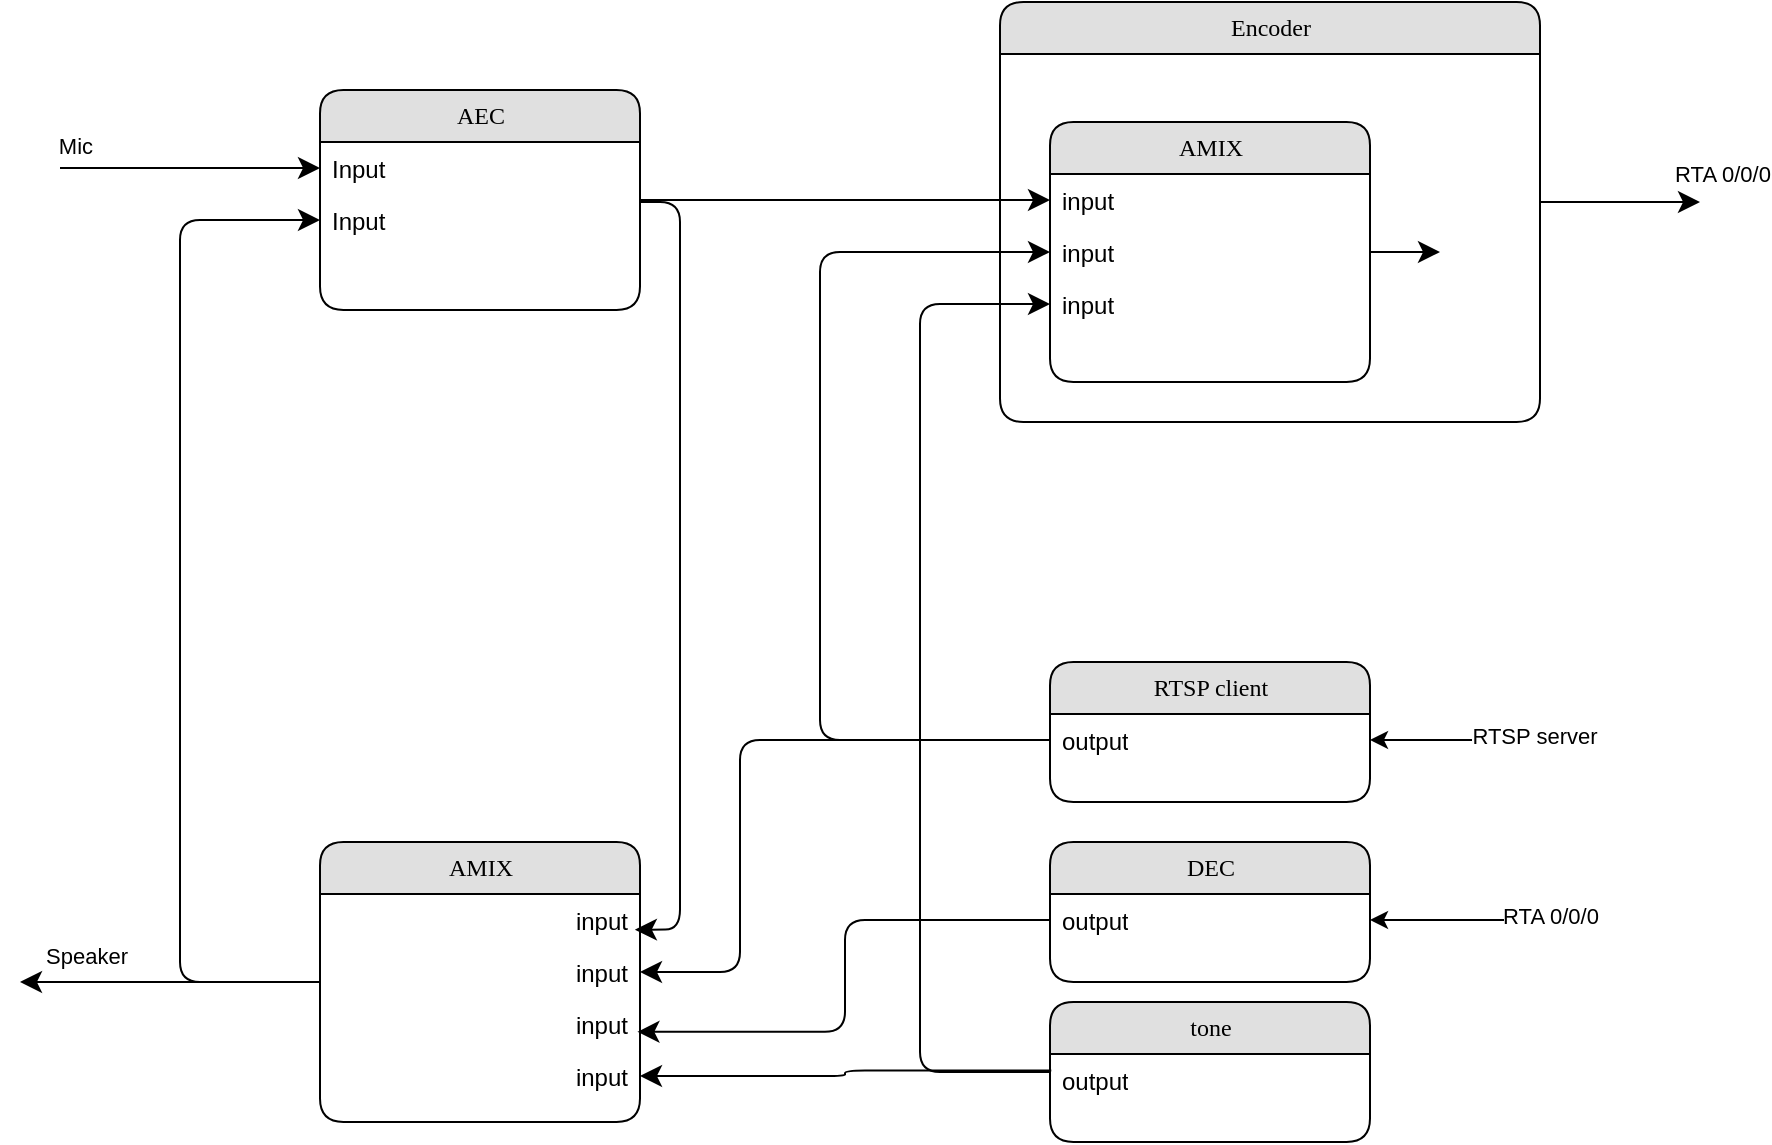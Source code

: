 <mxfile version="26.0.6">
  <diagram name="Page-1" id="b520641d-4fe3-3701-9064-5fc419738815">
    <mxGraphModel dx="2298" dy="697" grid="1" gridSize="10" guides="1" tooltips="1" connect="1" arrows="1" fold="1" page="1" pageScale="1" pageWidth="1100" pageHeight="850" background="none" math="0" shadow="0">
      <root>
        <mxCell id="0" />
        <mxCell id="1" parent="0" />
        <mxCell id="l_-I4UWZJ4OZe5JQ4imM-32" value="Encoder" style="swimlane;html=1;fontStyle=0;childLayout=stackLayout;horizontal=1;startSize=26;fillColor=#e0e0e0;horizontalStack=0;resizeParent=1;resizeLast=0;collapsible=1;marginBottom=0;swimlaneFillColor=#ffffff;align=center;rounded=1;shadow=0;comic=0;labelBackgroundColor=none;strokeWidth=1;fontFamily=Verdana;fontSize=12" vertex="1" parent="1">
          <mxGeometry x="450" y="200" width="270" height="210" as="geometry" />
        </mxCell>
        <mxCell id="21ea969265ad0168-14" value="AEC" style="swimlane;html=1;fontStyle=0;childLayout=stackLayout;horizontal=1;startSize=26;fillColor=#e0e0e0;horizontalStack=0;resizeParent=1;resizeLast=0;collapsible=1;marginBottom=0;swimlaneFillColor=#ffffff;align=center;rounded=1;shadow=0;comic=0;labelBackgroundColor=none;strokeWidth=1;fontFamily=Verdana;fontSize=12" parent="1" vertex="1">
          <mxGeometry x="110" y="244" width="160" height="110" as="geometry">
            <mxRectangle x="150" y="280" width="60" height="30" as="alternateBounds" />
          </mxGeometry>
        </mxCell>
        <mxCell id="21ea969265ad0168-15" value="Input" style="text;html=1;strokeColor=none;fillColor=none;spacingLeft=4;spacingRight=4;whiteSpace=wrap;overflow=hidden;rotatable=0;points=[[0,0.5],[1,0.5]];portConstraint=eastwest;" parent="21ea969265ad0168-14" vertex="1">
          <mxGeometry y="26" width="160" height="26" as="geometry" />
        </mxCell>
        <mxCell id="21ea969265ad0168-17" value="Input" style="text;html=1;strokeColor=none;fillColor=none;spacingLeft=4;spacingRight=4;whiteSpace=wrap;overflow=hidden;rotatable=0;points=[[0,0.5],[1,0.5]];portConstraint=eastwest;" parent="21ea969265ad0168-14" vertex="1">
          <mxGeometry y="52" width="160" height="26" as="geometry" />
        </mxCell>
        <mxCell id="21ea969265ad0168-18" value="AMIX" style="swimlane;html=1;fontStyle=0;childLayout=stackLayout;horizontal=1;startSize=26;fillColor=#e0e0e0;horizontalStack=0;resizeParent=1;resizeLast=0;collapsible=1;marginBottom=0;swimlaneFillColor=#ffffff;align=center;rounded=1;shadow=0;comic=0;labelBackgroundColor=none;strokeWidth=1;fontFamily=Verdana;fontSize=12" parent="1" vertex="1">
          <mxGeometry x="110" y="620" width="160" height="140" as="geometry" />
        </mxCell>
        <mxCell id="21ea969265ad0168-19" value="input" style="text;html=1;strokeColor=none;fillColor=none;spacingLeft=4;spacingRight=4;whiteSpace=wrap;overflow=hidden;rotatable=0;points=[[0,0.5],[1,0.5]];portConstraint=eastwest;align=right;" parent="21ea969265ad0168-18" vertex="1">
          <mxGeometry y="26" width="160" height="26" as="geometry" />
        </mxCell>
        <mxCell id="21ea969265ad0168-20" value="input" style="text;html=1;strokeColor=none;fillColor=none;spacingLeft=4;spacingRight=4;whiteSpace=wrap;overflow=hidden;rotatable=0;points=[[0,0.5],[1,0.5]];portConstraint=eastwest;align=right;" parent="21ea969265ad0168-18" vertex="1">
          <mxGeometry y="52" width="160" height="26" as="geometry" />
        </mxCell>
        <mxCell id="21ea969265ad0168-51" value="input" style="text;html=1;strokeColor=none;fillColor=none;spacingLeft=4;spacingRight=4;whiteSpace=wrap;overflow=hidden;rotatable=0;points=[[0,0.5],[1,0.5]];portConstraint=eastwest;align=right;" parent="21ea969265ad0168-18" vertex="1">
          <mxGeometry y="78" width="160" height="26" as="geometry" />
        </mxCell>
        <mxCell id="21ea969265ad0168-21" value="input" style="text;html=1;strokeColor=none;fillColor=none;spacingLeft=4;spacingRight=4;whiteSpace=wrap;overflow=hidden;rotatable=0;points=[[0,0.5],[1,0.5]];portConstraint=eastwest;align=right;" parent="21ea969265ad0168-18" vertex="1">
          <mxGeometry y="104" width="160" height="26" as="geometry" />
        </mxCell>
        <mxCell id="21ea969265ad0168-22" value="AMIX" style="swimlane;html=1;fontStyle=0;childLayout=stackLayout;horizontal=1;startSize=26;fillColor=#e0e0e0;horizontalStack=0;resizeParent=1;resizeLast=0;collapsible=1;marginBottom=0;swimlaneFillColor=#ffffff;align=center;rounded=1;shadow=0;comic=0;labelBackgroundColor=none;strokeWidth=1;fontFamily=Verdana;fontSize=12" parent="1" vertex="1">
          <mxGeometry x="475" y="260" width="160" height="130" as="geometry" />
        </mxCell>
        <mxCell id="21ea969265ad0168-23" value="input&lt;div&gt;&lt;br&gt;&lt;/div&gt;" style="text;html=1;strokeColor=none;fillColor=none;spacingLeft=4;spacingRight=4;whiteSpace=wrap;overflow=hidden;rotatable=0;points=[[0,0.5],[1,0.5]];portConstraint=eastwest;" parent="21ea969265ad0168-22" vertex="1">
          <mxGeometry y="26" width="160" height="26" as="geometry" />
        </mxCell>
        <mxCell id="21ea969265ad0168-24" value="input&lt;div&gt;&lt;br&gt;&lt;/div&gt;" style="text;html=1;strokeColor=none;fillColor=none;spacingLeft=4;spacingRight=4;whiteSpace=wrap;overflow=hidden;rotatable=0;points=[[0,0.5],[1,0.5]];portConstraint=eastwest;" parent="21ea969265ad0168-22" vertex="1">
          <mxGeometry y="52" width="160" height="26" as="geometry" />
        </mxCell>
        <mxCell id="l_-I4UWZJ4OZe5JQ4imM-25" value="input&lt;div&gt;&lt;br&gt;&lt;/div&gt;" style="text;html=1;strokeColor=none;fillColor=none;spacingLeft=4;spacingRight=4;whiteSpace=wrap;overflow=hidden;rotatable=0;points=[[0,0.5],[1,0.5]];portConstraint=eastwest;" vertex="1" parent="21ea969265ad0168-22">
          <mxGeometry y="78" width="160" height="26" as="geometry" />
        </mxCell>
        <mxCell id="21ea969265ad0168-33" style="edgeStyle=orthogonalEdgeStyle;html=1;labelBackgroundColor=none;startFill=0;startSize=8;endFill=1;endSize=8;fontFamily=Verdana;fontSize=12;" parent="1" target="21ea969265ad0168-17" edge="1">
          <mxGeometry relative="1" as="geometry">
            <Array as="points">
              <mxPoint x="40" y="690" />
              <mxPoint x="40" y="309" />
            </Array>
            <mxPoint x="100" y="690" as="sourcePoint" />
            <mxPoint x="100" y="309" as="targetPoint" />
          </mxGeometry>
        </mxCell>
        <mxCell id="21ea969265ad0168-35" style="edgeStyle=orthogonalEdgeStyle;html=1;labelBackgroundColor=none;startFill=0;startSize=8;endFill=1;endSize=8;fontFamily=Verdana;fontSize=12;entryX=0.984;entryY=0.686;entryDx=0;entryDy=0;entryPerimeter=0;" parent="1" source="21ea969265ad0168-14" target="21ea969265ad0168-19" edge="1">
          <mxGeometry relative="1" as="geometry">
            <Array as="points">
              <mxPoint x="290" y="300" />
              <mxPoint x="290" y="664" />
            </Array>
            <mxPoint x="290" y="310" as="sourcePoint" />
            <mxPoint x="448.034" y="440" as="targetPoint" />
          </mxGeometry>
        </mxCell>
        <mxCell id="21ea969265ad0168-42" style="edgeStyle=orthogonalEdgeStyle;html=1;labelBackgroundColor=none;startFill=0;startSize=8;endFill=1;endSize=8;fontFamily=Verdana;fontSize=12;" parent="1" source="21ea969265ad0168-14" target="21ea969265ad0168-23" edge="1">
          <mxGeometry relative="1" as="geometry">
            <Array as="points" />
            <mxPoint x="260.0" y="334.67" as="sourcePoint" />
            <mxPoint x="500" y="334.67" as="targetPoint" />
          </mxGeometry>
        </mxCell>
        <mxCell id="21ea969265ad0168-43" style="edgeStyle=orthogonalEdgeStyle;html=1;labelBackgroundColor=none;startFill=0;startSize=8;endFill=1;endSize=8;fontFamily=Verdana;fontSize=12;" parent="1" source="21ea969265ad0168-24" edge="1">
          <mxGeometry relative="1" as="geometry">
            <mxPoint x="670" y="325" as="targetPoint" />
          </mxGeometry>
        </mxCell>
        <mxCell id="21ea969265ad0168-45" style="edgeStyle=orthogonalEdgeStyle;html=1;labelBackgroundColor=none;startFill=0;startSize=8;endFill=1;endSize=8;fontFamily=Verdana;fontSize=12;entryX=1;entryY=0.5;entryDx=0;entryDy=0;" parent="1" target="21ea969265ad0168-20" edge="1" source="21ea969265ad0168-27">
          <mxGeometry relative="1" as="geometry">
            <mxPoint x="390.0" y="610" as="targetPoint" />
            <mxPoint x="520" y="610" as="sourcePoint" />
            <Array as="points">
              <mxPoint x="320" y="569" />
              <mxPoint x="320" y="685" />
            </Array>
          </mxGeometry>
        </mxCell>
        <mxCell id="21ea969265ad0168-47" style="edgeStyle=orthogonalEdgeStyle;html=1;labelBackgroundColor=none;startFill=0;startSize=8;endFill=1;endSize=8;fontFamily=Verdana;fontSize=12;" parent="1" edge="1" target="21ea969265ad0168-15">
          <mxGeometry relative="1" as="geometry">
            <mxPoint x="160" y="307.66" as="targetPoint" />
            <mxPoint x="-20" y="283" as="sourcePoint" />
            <Array as="points">
              <mxPoint x="-20" y="283" />
            </Array>
          </mxGeometry>
        </mxCell>
        <mxCell id="l_-I4UWZJ4OZe5JQ4imM-9" value="Mic&amp;nbsp;" style="edgeLabel;html=1;align=center;verticalAlign=middle;resizable=0;points=[];" vertex="1" connectable="0" parent="21ea969265ad0168-47">
          <mxGeometry x="-0.859" y="2" relative="1" as="geometry">
            <mxPoint y="-9" as="offset" />
          </mxGeometry>
        </mxCell>
        <mxCell id="21ea969265ad0168-49" style="edgeStyle=orthogonalEdgeStyle;html=1;labelBackgroundColor=none;startFill=0;startSize=8;endFill=1;endSize=8;fontFamily=Verdana;fontSize=12;" parent="1" source="21ea969265ad0168-18" edge="1">
          <mxGeometry relative="1" as="geometry">
            <mxPoint x="-40" y="690" as="targetPoint" />
            <Array as="points" />
            <mxPoint x="80" y="690" as="sourcePoint" />
          </mxGeometry>
        </mxCell>
        <mxCell id="l_-I4UWZJ4OZe5JQ4imM-23" value="Speaker" style="edgeLabel;html=1;align=center;verticalAlign=middle;resizable=0;points=[];" vertex="1" connectable="0" parent="21ea969265ad0168-49">
          <mxGeometry x="0.067" y="1" relative="1" as="geometry">
            <mxPoint x="-37" y="-15" as="offset" />
          </mxGeometry>
        </mxCell>
        <mxCell id="l_-I4UWZJ4OZe5JQ4imM-15" style="edgeStyle=orthogonalEdgeStyle;html=1;labelBackgroundColor=none;startFill=0;startSize=8;endFill=1;endSize=8;fontFamily=Verdana;fontSize=12;entryX=0.992;entryY=0.651;entryDx=0;entryDy=0;entryPerimeter=0;" edge="1" parent="1" source="l_-I4UWZJ4OZe5JQ4imM-11" target="21ea969265ad0168-51">
          <mxGeometry relative="1" as="geometry">
            <mxPoint x="320" y="684.66" as="targetPoint" />
            <mxPoint x="490" y="684.66" as="sourcePoint" />
            <Array as="points" />
          </mxGeometry>
        </mxCell>
        <mxCell id="l_-I4UWZJ4OZe5JQ4imM-16" value="tone" style="swimlane;html=1;fontStyle=0;childLayout=stackLayout;horizontal=1;startSize=26;fillColor=#e0e0e0;horizontalStack=0;resizeParent=1;resizeLast=0;collapsible=1;marginBottom=0;swimlaneFillColor=#ffffff;align=center;rounded=1;shadow=0;comic=0;labelBackgroundColor=none;strokeWidth=1;fontFamily=Verdana;fontSize=12" vertex="1" parent="1">
          <mxGeometry x="475" y="700" width="160" height="70" as="geometry" />
        </mxCell>
        <mxCell id="l_-I4UWZJ4OZe5JQ4imM-17" value="output&lt;div&gt;&lt;br&gt;&lt;/div&gt;" style="text;html=1;strokeColor=none;fillColor=none;spacingLeft=4;spacingRight=4;whiteSpace=wrap;overflow=hidden;rotatable=0;points=[[0,0.5],[1,0.5]];portConstraint=eastwest;" vertex="1" parent="l_-I4UWZJ4OZe5JQ4imM-16">
          <mxGeometry y="26" width="160" height="26" as="geometry" />
        </mxCell>
        <mxCell id="l_-I4UWZJ4OZe5JQ4imM-18" style="edgeStyle=orthogonalEdgeStyle;html=1;labelBackgroundColor=none;startFill=0;startSize=8;endFill=1;endSize=8;fontFamily=Verdana;fontSize=12;exitX=0.004;exitY=0.318;exitDx=0;exitDy=0;exitPerimeter=0;entryX=1;entryY=0.5;entryDx=0;entryDy=0;" edge="1" parent="1" source="l_-I4UWZJ4OZe5JQ4imM-17" target="21ea969265ad0168-21">
          <mxGeometry relative="1" as="geometry">
            <mxPoint x="320" y="690" as="targetPoint" />
            <mxPoint x="500" y="699" as="sourcePoint" />
            <Array as="points" />
          </mxGeometry>
        </mxCell>
        <mxCell id="l_-I4UWZJ4OZe5JQ4imM-21" style="edgeStyle=orthogonalEdgeStyle;html=1;labelBackgroundColor=none;startFill=0;startSize=8;endFill=1;endSize=8;fontFamily=Verdana;fontSize=12;entryX=0;entryY=0.5;entryDx=0;entryDy=0;" edge="1" parent="1" source="21ea969265ad0168-27" target="21ea969265ad0168-24">
          <mxGeometry relative="1" as="geometry">
            <mxPoint x="400" y="400" as="targetPoint" />
            <mxPoint x="421" y="784" as="sourcePoint" />
            <Array as="points">
              <mxPoint x="360" y="569" />
              <mxPoint x="360" y="325" />
            </Array>
          </mxGeometry>
        </mxCell>
        <mxCell id="l_-I4UWZJ4OZe5JQ4imM-27" value="" style="group" vertex="1" connectable="0" parent="1">
          <mxGeometry x="475" y="530" width="240" height="70" as="geometry" />
        </mxCell>
        <mxCell id="21ea969265ad0168-26" value="RTSP client" style="swimlane;html=1;fontStyle=0;childLayout=stackLayout;horizontal=1;startSize=26;fillColor=#e0e0e0;horizontalStack=0;resizeParent=1;resizeLast=0;collapsible=1;marginBottom=0;swimlaneFillColor=#ffffff;align=center;rounded=1;shadow=0;comic=0;labelBackgroundColor=none;strokeWidth=1;fontFamily=Verdana;fontSize=12" parent="l_-I4UWZJ4OZe5JQ4imM-27" vertex="1">
          <mxGeometry width="160" height="70" as="geometry" />
        </mxCell>
        <mxCell id="21ea969265ad0168-27" value="output&lt;div&gt;&lt;br&gt;&lt;/div&gt;" style="text;html=1;strokeColor=none;fillColor=none;spacingLeft=4;spacingRight=4;whiteSpace=wrap;overflow=hidden;rotatable=0;points=[[0,0.5],[1,0.5]];portConstraint=eastwest;" parent="21ea969265ad0168-26" vertex="1">
          <mxGeometry y="26" width="160" height="26" as="geometry" />
        </mxCell>
        <mxCell id="l_-I4UWZJ4OZe5JQ4imM-19" value="" style="endArrow=classic;html=1;rounded=0;entryX=1;entryY=0.5;entryDx=0;entryDy=0;" edge="1" parent="l_-I4UWZJ4OZe5JQ4imM-27" target="21ea969265ad0168-27">
          <mxGeometry width="50" height="50" relative="1" as="geometry">
            <mxPoint x="240" y="39" as="sourcePoint" />
            <mxPoint x="180" y="164.76" as="targetPoint" />
          </mxGeometry>
        </mxCell>
        <mxCell id="l_-I4UWZJ4OZe5JQ4imM-20" value="RTSP server" style="edgeLabel;html=1;align=center;verticalAlign=middle;resizable=0;points=[];" vertex="1" connectable="0" parent="l_-I4UWZJ4OZe5JQ4imM-19">
          <mxGeometry x="-0.603" y="-2" relative="1" as="geometry">
            <mxPoint x="18" as="offset" />
          </mxGeometry>
        </mxCell>
        <mxCell id="l_-I4UWZJ4OZe5JQ4imM-28" value="" style="group" vertex="1" connectable="0" parent="1">
          <mxGeometry x="475" y="620" width="250" height="70" as="geometry" />
        </mxCell>
        <mxCell id="l_-I4UWZJ4OZe5JQ4imM-10" value="DEC" style="swimlane;html=1;fontStyle=0;childLayout=stackLayout;horizontal=1;startSize=26;fillColor=#e0e0e0;horizontalStack=0;resizeParent=1;resizeLast=0;collapsible=1;marginBottom=0;swimlaneFillColor=#ffffff;align=center;rounded=1;shadow=0;comic=0;labelBackgroundColor=none;strokeWidth=1;fontFamily=Verdana;fontSize=12" vertex="1" parent="l_-I4UWZJ4OZe5JQ4imM-28">
          <mxGeometry width="160" height="70" as="geometry" />
        </mxCell>
        <mxCell id="l_-I4UWZJ4OZe5JQ4imM-11" value="output&lt;div&gt;&lt;br&gt;&lt;/div&gt;" style="text;html=1;strokeColor=none;fillColor=none;spacingLeft=4;spacingRight=4;whiteSpace=wrap;overflow=hidden;rotatable=0;points=[[0,0.5],[1,0.5]];portConstraint=eastwest;" vertex="1" parent="l_-I4UWZJ4OZe5JQ4imM-10">
          <mxGeometry y="26" width="160" height="26" as="geometry" />
        </mxCell>
        <mxCell id="l_-I4UWZJ4OZe5JQ4imM-13" value="" style="endArrow=classic;html=1;rounded=0;entryX=1;entryY=0.5;entryDx=0;entryDy=0;" edge="1" parent="l_-I4UWZJ4OZe5JQ4imM-28" target="l_-I4UWZJ4OZe5JQ4imM-11">
          <mxGeometry width="50" height="50" relative="1" as="geometry">
            <mxPoint x="250" y="39" as="sourcePoint" />
            <mxPoint x="310" y="40" as="targetPoint" />
          </mxGeometry>
        </mxCell>
        <mxCell id="l_-I4UWZJ4OZe5JQ4imM-14" value="RTA 0/0/0" style="edgeLabel;html=1;align=center;verticalAlign=middle;resizable=0;points=[];" vertex="1" connectable="0" parent="l_-I4UWZJ4OZe5JQ4imM-13">
          <mxGeometry x="-0.603" y="-2" relative="1" as="geometry">
            <mxPoint x="18" as="offset" />
          </mxGeometry>
        </mxCell>
        <mxCell id="l_-I4UWZJ4OZe5JQ4imM-29" style="edgeStyle=orthogonalEdgeStyle;html=1;labelBackgroundColor=none;startFill=0;startSize=8;endFill=1;endSize=8;fontFamily=Verdana;fontSize=12;" edge="1" parent="1" source="l_-I4UWZJ4OZe5JQ4imM-16" target="l_-I4UWZJ4OZe5JQ4imM-25">
          <mxGeometry relative="1" as="geometry">
            <mxPoint x="485" y="335" as="targetPoint" />
            <mxPoint x="485" y="579" as="sourcePoint" />
            <Array as="points">
              <mxPoint x="410" y="735" />
              <mxPoint x="410" y="351" />
            </Array>
          </mxGeometry>
        </mxCell>
        <mxCell id="l_-I4UWZJ4OZe5JQ4imM-36" style="edgeStyle=orthogonalEdgeStyle;html=1;labelBackgroundColor=none;startFill=0;startSize=8;endFill=1;endSize=8;fontFamily=Verdana;fontSize=12;" edge="1" parent="1">
          <mxGeometry relative="1" as="geometry">
            <mxPoint x="800" y="300" as="targetPoint" />
            <mxPoint x="720" y="300" as="sourcePoint" />
          </mxGeometry>
        </mxCell>
        <mxCell id="l_-I4UWZJ4OZe5JQ4imM-37" value="RTA 0/0/0" style="edgeLabel;html=1;align=center;verticalAlign=middle;resizable=0;points=[];" vertex="1" connectable="0" parent="l_-I4UWZJ4OZe5JQ4imM-36">
          <mxGeometry x="0.883" y="1" relative="1" as="geometry">
            <mxPoint x="15" y="-13" as="offset" />
          </mxGeometry>
        </mxCell>
      </root>
    </mxGraphModel>
  </diagram>
</mxfile>

